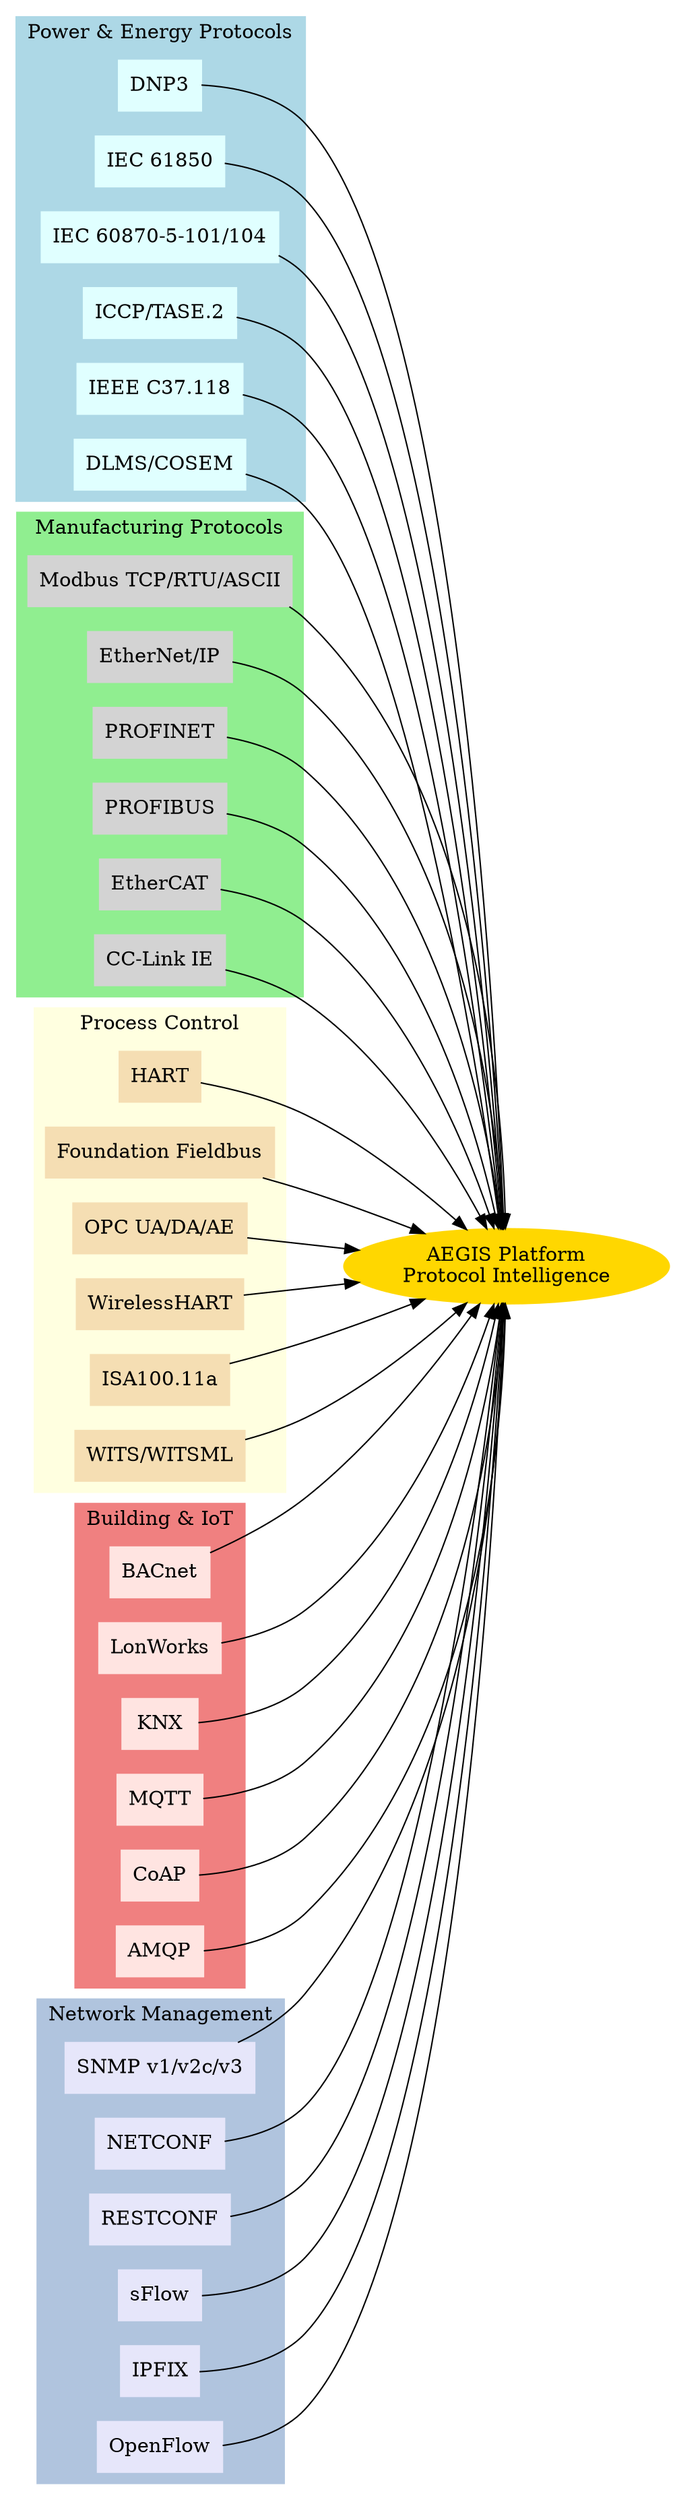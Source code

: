 digraph protocol_matrix {
    rankdir=LR;
    node [shape=box, style=filled];
    
    subgraph cluster_power {
        label="Power & Energy Protocols";
        style=filled;
        color=lightblue;
        
        dnp3 [label="DNP3", color=lightcyan];
        iec61850 [label="IEC 61850", color=lightcyan];
        iec60870 [label="IEC 60870-5-101/104", color=lightcyan];
        iccp [label="ICCP/TASE.2", color=lightcyan];
        ieee [label="IEEE C37.118", color=lightcyan];
        dlms [label="DLMS/COSEM", color=lightcyan];
    }
    
    subgraph cluster_manufacturing {
        label="Manufacturing Protocols";
        style=filled;
        color=lightgreen;
        
        modbus [label="Modbus TCP/RTU/ASCII", color=lightgray];
        ethernet_ip [label="EtherNet/IP", color=lightgray];
        profinet [label="PROFINET", color=lightgray];
        profibus [label="PROFIBUS", color=lightgray];
        ethercat [label="EtherCAT", color=lightgray];
        cclink [label="CC-Link IE", color=lightgray];
    }
    
    subgraph cluster_process {
        label="Process Control";
        style=filled;
        color=lightyellow;
        
        hart [label="HART", color=wheat];
        foundation [label="Foundation Fieldbus", color=wheat];
        opcua [label="OPC UA/DA/AE", color=wheat];
        wireless_hart [label="WirelessHART", color=wheat];
        isa100 [label="ISA100.11a", color=wheat];
        wits [label="WITS/WITSML", color=wheat];
    }
    
    subgraph cluster_building {
        label="Building & IoT";
        style=filled;
        color=lightcoral;
        
        bacnet [label="BACnet", color=mistyrose];
        lonworks [label="LonWorks", color=mistyrose];
        knx [label="KNX", color=mistyrose];
        mqtt [label="MQTT", color=mistyrose];
        coap [label="CoAP", color=mistyrose];
        amqp [label="AMQP", color=mistyrose];
    }
    
    subgraph cluster_network {
        label="Network Management";
        style=filled;
        color=lightsteelblue;
        
        snmp [label="SNMP v1/v2c/v3", color=lavender];
        netconf [label="NETCONF", color=lavender];
        restconf [label="RESTCONF", color=lavender];
        sflow [label="sFlow", color=lavender];
        ipfix [label="IPFIX", color=lavender];
        openflow [label="OpenFlow", color=lavender];
    }
    
    // Central AEGIS platform
    aegis [label="AEGIS Platform\nProtocol Intelligence", shape=ellipse, style=filled, color=gold, fontsize=14];
    
    // Connect all protocols to AEGIS
    dnp3 -> aegis;
    iec61850 -> aegis;
    iec60870 -> aegis;
    iccp -> aegis;
    ieee -> aegis;
    dlms -> aegis;
    
    modbus -> aegis;
    ethernet_ip -> aegis;
    profinet -> aegis;
    profibus -> aegis;
    ethercat -> aegis;
    cclink -> aegis;
    
    hart -> aegis;
    foundation -> aegis;
    opcua -> aegis;
    wireless_hart -> aegis;
    isa100 -> aegis;
    wits -> aegis;
    
    bacnet -> aegis;
    lonworks -> aegis;
    knx -> aegis;
    mqtt -> aegis;
    coap -> aegis;
    amqp -> aegis;
    
    snmp -> aegis;
    netconf -> aegis;
    restconf -> aegis;
    sflow -> aegis;
    ipfix -> aegis;
    openflow -> aegis;
}
